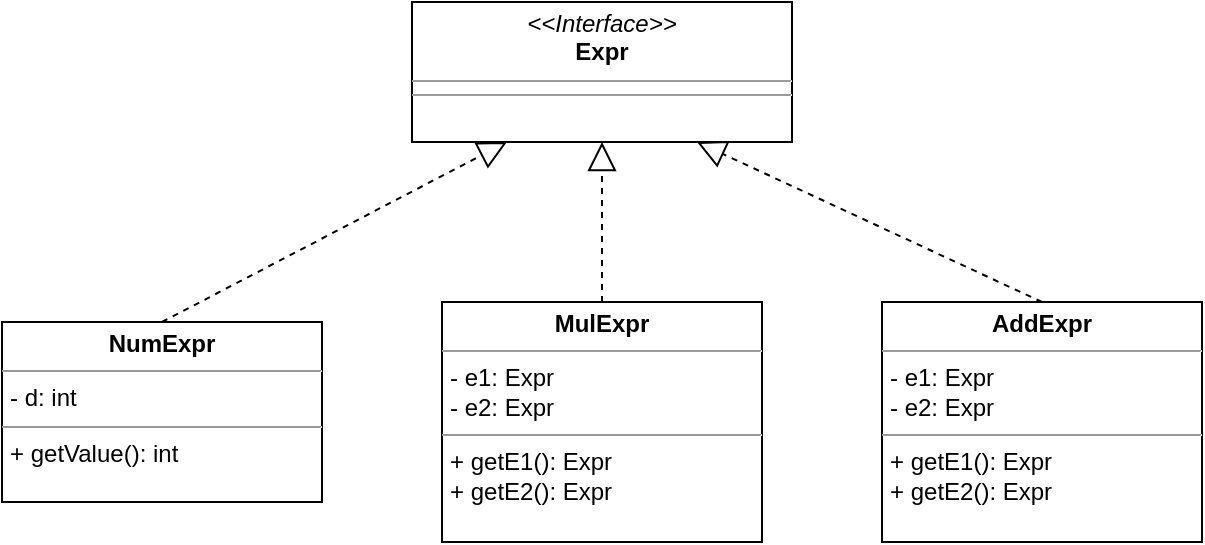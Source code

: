 <mxfile version="18.2.0" type="device"><diagram id="C5RBs43oDa-KdzZeNtuy" name="Page-1"><mxGraphModel dx="954" dy="790" grid="1" gridSize="10" guides="1" tooltips="1" connect="1" arrows="1" fold="1" page="1" pageScale="1" pageWidth="827" pageHeight="1169" math="0" shadow="0"><root><mxCell id="WIyWlLk6GJQsqaUBKTNV-0"/><mxCell id="WIyWlLk6GJQsqaUBKTNV-1" parent="WIyWlLk6GJQsqaUBKTNV-0"/><mxCell id="9lYDIDPUcdbJH0p4bTo9-0" value="&lt;p style=&quot;margin:0px;margin-top:4px;text-align:center;&quot;&gt;&lt;i&gt;&amp;lt;&amp;lt;Interface&amp;gt;&amp;gt;&lt;/i&gt;&lt;br&gt;&lt;b&gt;Expr&lt;/b&gt;&lt;/p&gt;&lt;hr size=&quot;1&quot;&gt;&lt;hr size=&quot;1&quot;&gt;" style="verticalAlign=top;align=left;overflow=fill;fontSize=12;fontFamily=Helvetica;html=1;" vertex="1" parent="WIyWlLk6GJQsqaUBKTNV-1"><mxGeometry x="285" y="100" width="190" height="70" as="geometry"/></mxCell><mxCell id="9lYDIDPUcdbJH0p4bTo9-1" value="&lt;p style=&quot;margin:0px;margin-top:4px;text-align:center;&quot;&gt;&lt;b&gt;NumExpr&lt;/b&gt;&lt;/p&gt;&lt;hr size=&quot;1&quot;&gt;&lt;p style=&quot;margin:0px;margin-left:4px;&quot;&gt;- d: int&lt;/p&gt;&lt;hr size=&quot;1&quot;&gt;&lt;p style=&quot;margin:0px;margin-left:4px;&quot;&gt;+ getValue(): int&lt;/p&gt;" style="verticalAlign=top;align=left;overflow=fill;fontSize=12;fontFamily=Helvetica;html=1;" vertex="1" parent="WIyWlLk6GJQsqaUBKTNV-1"><mxGeometry x="80" y="260" width="160" height="90" as="geometry"/></mxCell><mxCell id="9lYDIDPUcdbJH0p4bTo9-3" value="&lt;p style=&quot;margin:0px;margin-top:4px;text-align:center;&quot;&gt;&lt;b&gt;MulExpr&lt;/b&gt;&lt;/p&gt;&lt;hr size=&quot;1&quot;&gt;&lt;p style=&quot;margin:0px;margin-left:4px;&quot;&gt;- e1: Expr&lt;/p&gt;&lt;p style=&quot;margin:0px;margin-left:4px;&quot;&gt;- e2: Expr&lt;br&gt;&lt;/p&gt;&lt;hr size=&quot;1&quot;&gt;&lt;p style=&quot;margin:0px;margin-left:4px;&quot;&gt;+ getE1(): Expr&lt;/p&gt;&lt;p style=&quot;margin:0px;margin-left:4px;&quot;&gt;+ getE2(): Expr&lt;br&gt;&lt;/p&gt;" style="verticalAlign=top;align=left;overflow=fill;fontSize=12;fontFamily=Helvetica;html=1;" vertex="1" parent="WIyWlLk6GJQsqaUBKTNV-1"><mxGeometry x="300" y="250" width="160" height="120" as="geometry"/></mxCell><mxCell id="9lYDIDPUcdbJH0p4bTo9-4" value="&lt;p style=&quot;margin:0px;margin-top:4px;text-align:center;&quot;&gt;&lt;b&gt;AddExpr&lt;/b&gt;&lt;/p&gt;&lt;hr size=&quot;1&quot;&gt;&lt;p style=&quot;margin:0px;margin-left:4px;&quot;&gt;- e1: Expr&lt;/p&gt;&lt;p style=&quot;margin:0px;margin-left:4px;&quot;&gt;- e2: Expr&lt;br&gt;&lt;/p&gt;&lt;hr size=&quot;1&quot;&gt;&lt;p style=&quot;margin:0px;margin-left:4px;&quot;&gt;+ getE1(): Expr&lt;/p&gt;&lt;p style=&quot;margin:0px;margin-left:4px;&quot;&gt;+ getE2(): Expr&lt;br&gt;&lt;/p&gt;" style="verticalAlign=top;align=left;overflow=fill;fontSize=12;fontFamily=Helvetica;html=1;" vertex="1" parent="WIyWlLk6GJQsqaUBKTNV-1"><mxGeometry x="520" y="250" width="160" height="120" as="geometry"/></mxCell><mxCell id="9lYDIDPUcdbJH0p4bTo9-5" value="" style="endArrow=block;dashed=1;endFill=0;endSize=12;html=1;rounded=0;entryX=0.5;entryY=1;entryDx=0;entryDy=0;exitX=0.5;exitY=0;exitDx=0;exitDy=0;" edge="1" parent="WIyWlLk6GJQsqaUBKTNV-1" source="9lYDIDPUcdbJH0p4bTo9-3" target="9lYDIDPUcdbJH0p4bTo9-0"><mxGeometry width="160" relative="1" as="geometry"><mxPoint x="210" y="520" as="sourcePoint"/><mxPoint x="370" y="520" as="targetPoint"/></mxGeometry></mxCell><mxCell id="9lYDIDPUcdbJH0p4bTo9-6" value="" style="endArrow=block;dashed=1;endFill=0;endSize=12;html=1;rounded=0;entryX=0.25;entryY=1;entryDx=0;entryDy=0;exitX=0.5;exitY=0;exitDx=0;exitDy=0;" edge="1" parent="WIyWlLk6GJQsqaUBKTNV-1" source="9lYDIDPUcdbJH0p4bTo9-1" target="9lYDIDPUcdbJH0p4bTo9-0"><mxGeometry width="160" relative="1" as="geometry"><mxPoint x="210" y="660" as="sourcePoint"/><mxPoint x="370" y="660" as="targetPoint"/></mxGeometry></mxCell><mxCell id="9lYDIDPUcdbJH0p4bTo9-7" value="" style="endArrow=block;dashed=1;endFill=0;endSize=12;html=1;rounded=0;entryX=0.75;entryY=1;entryDx=0;entryDy=0;exitX=0.5;exitY=0;exitDx=0;exitDy=0;" edge="1" parent="WIyWlLk6GJQsqaUBKTNV-1" source="9lYDIDPUcdbJH0p4bTo9-4" target="9lYDIDPUcdbJH0p4bTo9-0"><mxGeometry width="160" relative="1" as="geometry"><mxPoint x="510" y="550" as="sourcePoint"/><mxPoint x="670" y="550" as="targetPoint"/></mxGeometry></mxCell></root></mxGraphModel></diagram></mxfile>
